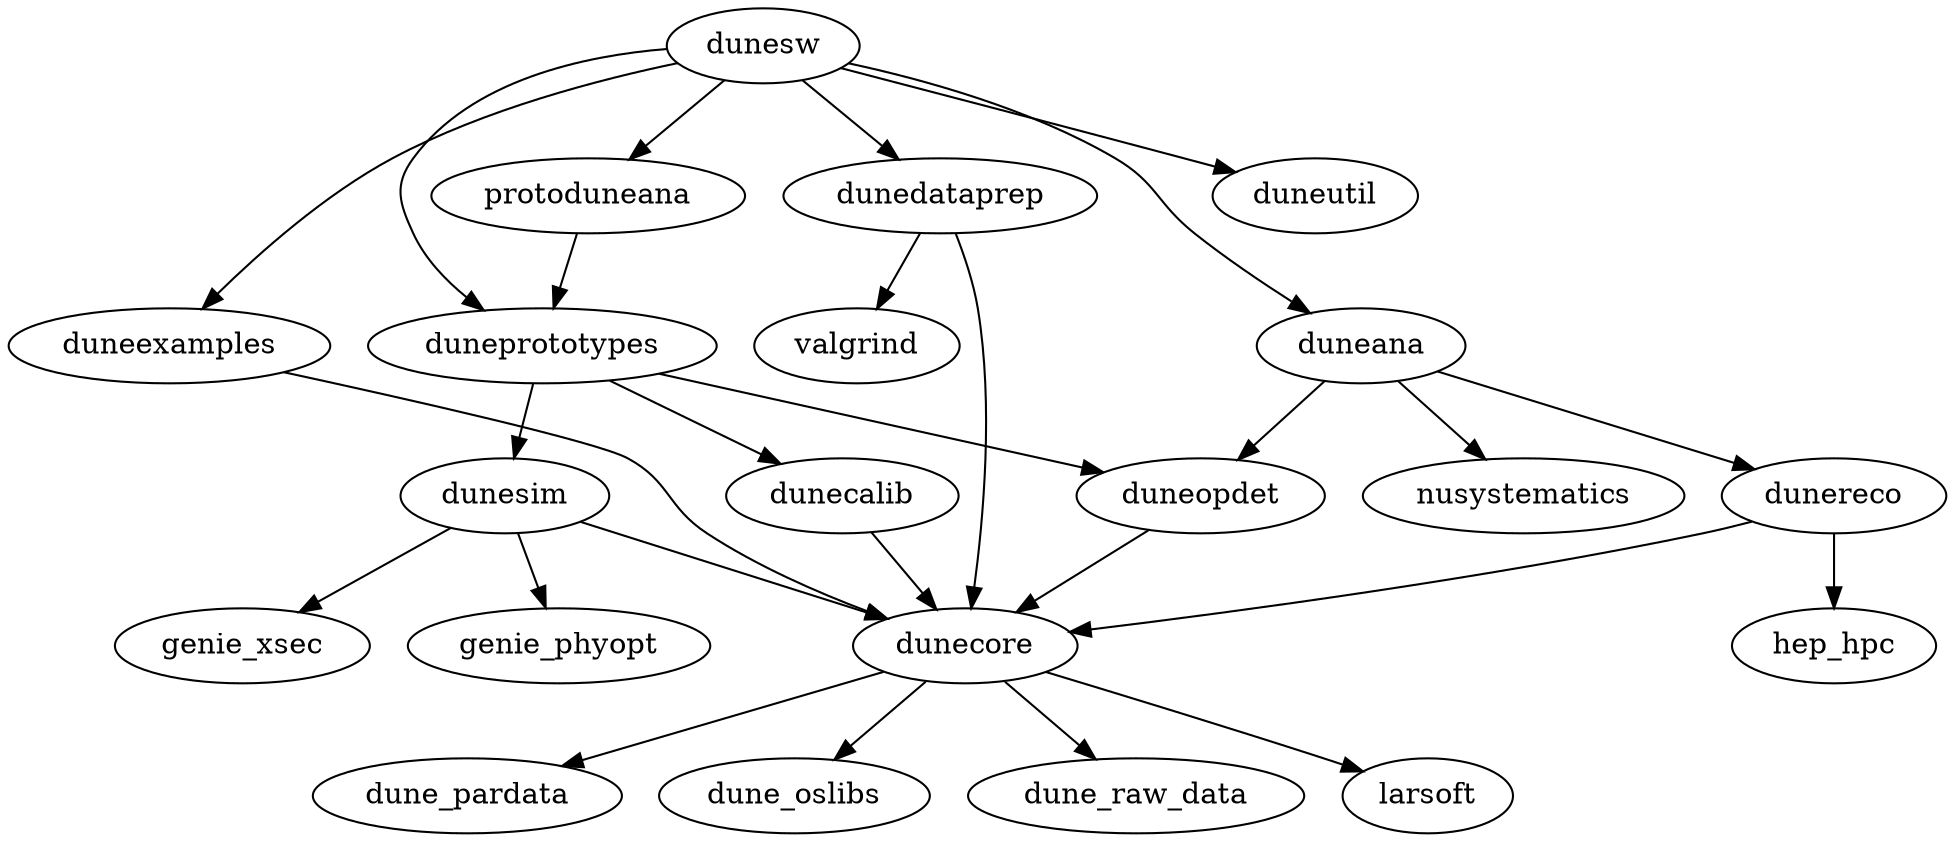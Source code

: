 digraph G {
dunesw -> duneprototypes
dunesw -> duneexamples
dunesw -> dunedataprep
dunesw -> duneana
dunesw -> duneutil
dunesw -> protoduneana
dunecore -> dune_pardata
dunesim -> genie_xsec
dunesim -> genie_phyopt
dunecore -> dune_oslibs
duneana -> dunereco
duneana -> duneopdet
duneana -> nusystematics
dunecalib -> dunecore
dunecore -> dune_raw_data
dunedataprep -> valgrind
dunedataprep -> dunecore
duneexamples -> dunecore 
duneopdet -> dunecore 
duneprototypes -> duneopdet 
duneprototypes -> dunecalib
duneprototypes -> dunesim
dunereco -> dunecore
dunereco -> hep_hpc
dunesim -> dunecore
dunecore -> larsoft
protoduneana -> duneprototypes
}
